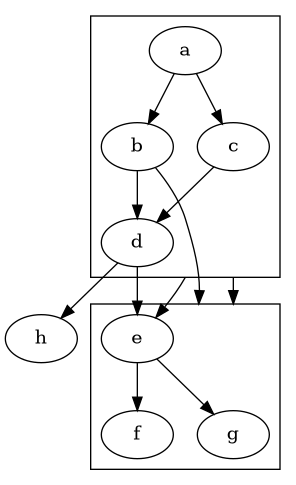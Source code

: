 @startdot
digraph G {
  compound=true;
  subgraph cluster0 {
    a -> b;
    a -> c;
    b -> d;
    c -> d;
  }
  
  subgraph cluster1 {
    e -> g;
    e -> f; 
  }
  
  b -> f [lhead=cluster1];
  d -> e;
  c -> g [ltail=cluster0,lhead=cluster1];
  c -> e [ltail=cluster0];
  d -> h; 
}
@enddot